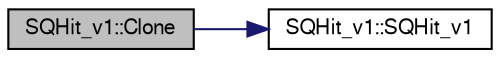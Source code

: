 digraph "SQHit_v1::Clone"
{
  bgcolor="transparent";
  edge [fontname="FreeSans",fontsize="10",labelfontname="FreeSans",labelfontsize="10"];
  node [fontname="FreeSans",fontsize="10",shape=record];
  rankdir="LR";
  Node1 [label="SQHit_v1::Clone",height=0.2,width=0.4,color="black", fillcolor="grey75", style="filled" fontcolor="black"];
  Node1 -> Node2 [color="midnightblue",fontsize="10",style="solid",fontname="FreeSans"];
  Node2 [label="SQHit_v1::SQHit_v1",height=0.2,width=0.4,color="black",URL="$d3/d2e/classSQHit__v1.html#a7bb3bd0b0773575ed200189df7debcb4"];
}
